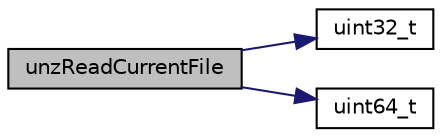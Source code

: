 digraph "unzReadCurrentFile"
{
 // INTERACTIVE_SVG=YES
  edge [fontname="Helvetica",fontsize="10",labelfontname="Helvetica",labelfontsize="10"];
  node [fontname="Helvetica",fontsize="10",shape=record];
  rankdir="LR";
  Node1 [label="unzReadCurrentFile",height=0.2,width=0.4,color="black", fillcolor="grey75", style="filled", fontcolor="black"];
  Node1 -> Node2 [color="midnightblue",fontsize="10",style="solid",fontname="Helvetica"];
  Node2 [label="uint32_t",height=0.2,width=0.4,color="black", fillcolor="white", style="filled",URL="$ioapi_8h.html#accd95570b1b1892e65653ffba9593687"];
  Node1 -> Node3 [color="midnightblue",fontsize="10",style="solid",fontname="Helvetica"];
  Node3 [label="uint64_t",height=0.2,width=0.4,color="black", fillcolor="white", style="filled",URL="$ioapi_8h.html#ac37b15f02c8fe79d37bfc016e79344f6"];
}
